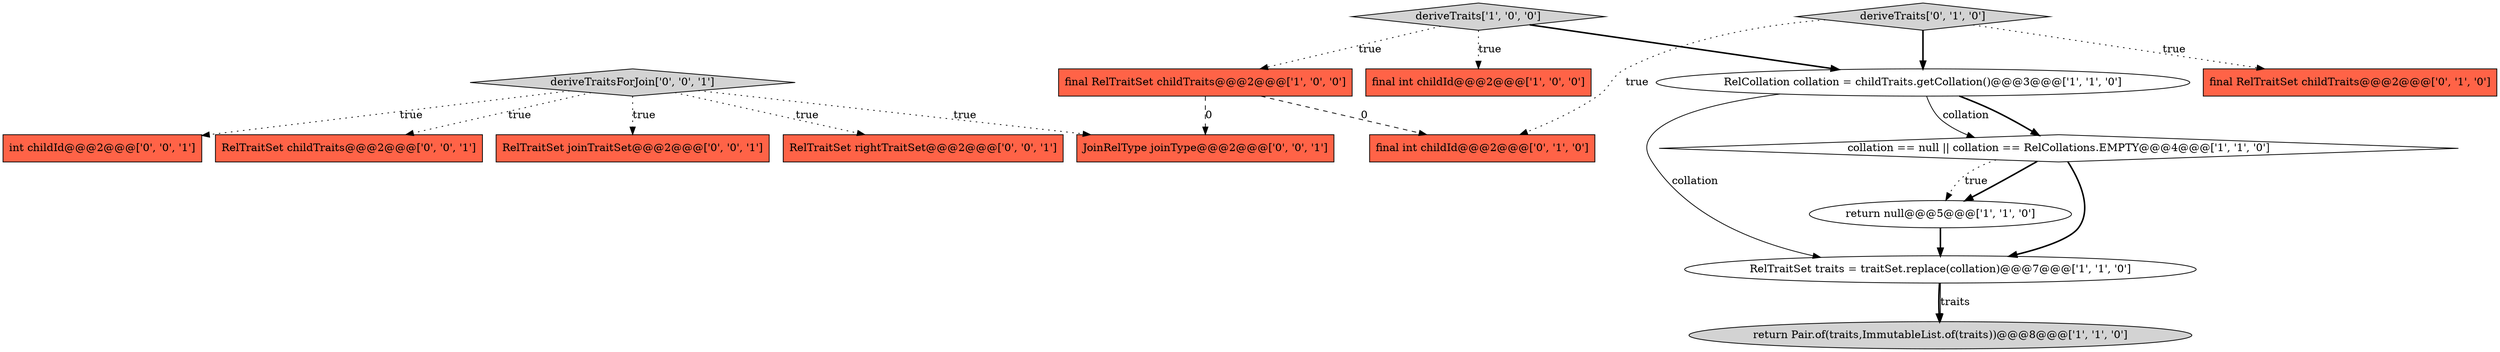 digraph {
16 [style = filled, label = "JoinRelType joinType@@@2@@@['0', '0', '1']", fillcolor = tomato, shape = box image = "AAA0AAABBB3BBB"];
0 [style = filled, label = "final int childId@@@2@@@['1', '0', '0']", fillcolor = tomato, shape = box image = "AAA0AAABBB1BBB"];
15 [style = filled, label = "RelTraitSet joinTraitSet@@@2@@@['0', '0', '1']", fillcolor = tomato, shape = box image = "AAA0AAABBB3BBB"];
10 [style = filled, label = "final int childId@@@2@@@['0', '1', '0']", fillcolor = tomato, shape = box image = "AAA1AAABBB2BBB"];
14 [style = filled, label = "RelTraitSet rightTraitSet@@@2@@@['0', '0', '1']", fillcolor = tomato, shape = box image = "AAA0AAABBB3BBB"];
1 [style = filled, label = "return Pair.of(traits,ImmutableList.of(traits))@@@8@@@['1', '1', '0']", fillcolor = lightgray, shape = ellipse image = "AAA0AAABBB1BBB"];
4 [style = filled, label = "collation == null || collation == RelCollations.EMPTY@@@4@@@['1', '1', '0']", fillcolor = white, shape = diamond image = "AAA0AAABBB1BBB"];
5 [style = filled, label = "RelCollation collation = childTraits.getCollation()@@@3@@@['1', '1', '0']", fillcolor = white, shape = ellipse image = "AAA0AAABBB1BBB"];
9 [style = filled, label = "deriveTraits['0', '1', '0']", fillcolor = lightgray, shape = diamond image = "AAA0AAABBB2BBB"];
2 [style = filled, label = "deriveTraits['1', '0', '0']", fillcolor = lightgray, shape = diamond image = "AAA0AAABBB1BBB"];
11 [style = filled, label = "int childId@@@2@@@['0', '0', '1']", fillcolor = tomato, shape = box image = "AAA0AAABBB3BBB"];
12 [style = filled, label = "deriveTraitsForJoin['0', '0', '1']", fillcolor = lightgray, shape = diamond image = "AAA0AAABBB3BBB"];
13 [style = filled, label = "RelTraitSet childTraits@@@2@@@['0', '0', '1']", fillcolor = tomato, shape = box image = "AAA0AAABBB3BBB"];
6 [style = filled, label = "final RelTraitSet childTraits@@@2@@@['1', '0', '0']", fillcolor = tomato, shape = box image = "AAA1AAABBB1BBB"];
3 [style = filled, label = "return null@@@5@@@['1', '1', '0']", fillcolor = white, shape = ellipse image = "AAA0AAABBB1BBB"];
7 [style = filled, label = "RelTraitSet traits = traitSet.replace(collation)@@@7@@@['1', '1', '0']", fillcolor = white, shape = ellipse image = "AAA0AAABBB1BBB"];
8 [style = filled, label = "final RelTraitSet childTraits@@@2@@@['0', '1', '0']", fillcolor = tomato, shape = box image = "AAA0AAABBB2BBB"];
4->3 [style = bold, label=""];
7->1 [style = bold, label=""];
2->0 [style = dotted, label="true"];
12->15 [style = dotted, label="true"];
4->7 [style = bold, label=""];
6->10 [style = dashed, label="0"];
12->11 [style = dotted, label="true"];
9->8 [style = dotted, label="true"];
12->14 [style = dotted, label="true"];
7->1 [style = solid, label="traits"];
12->13 [style = dotted, label="true"];
6->16 [style = dashed, label="0"];
4->3 [style = dotted, label="true"];
12->16 [style = dotted, label="true"];
3->7 [style = bold, label=""];
2->6 [style = dotted, label="true"];
5->4 [style = bold, label=""];
9->5 [style = bold, label=""];
5->7 [style = solid, label="collation"];
9->10 [style = dotted, label="true"];
5->4 [style = solid, label="collation"];
2->5 [style = bold, label=""];
}
